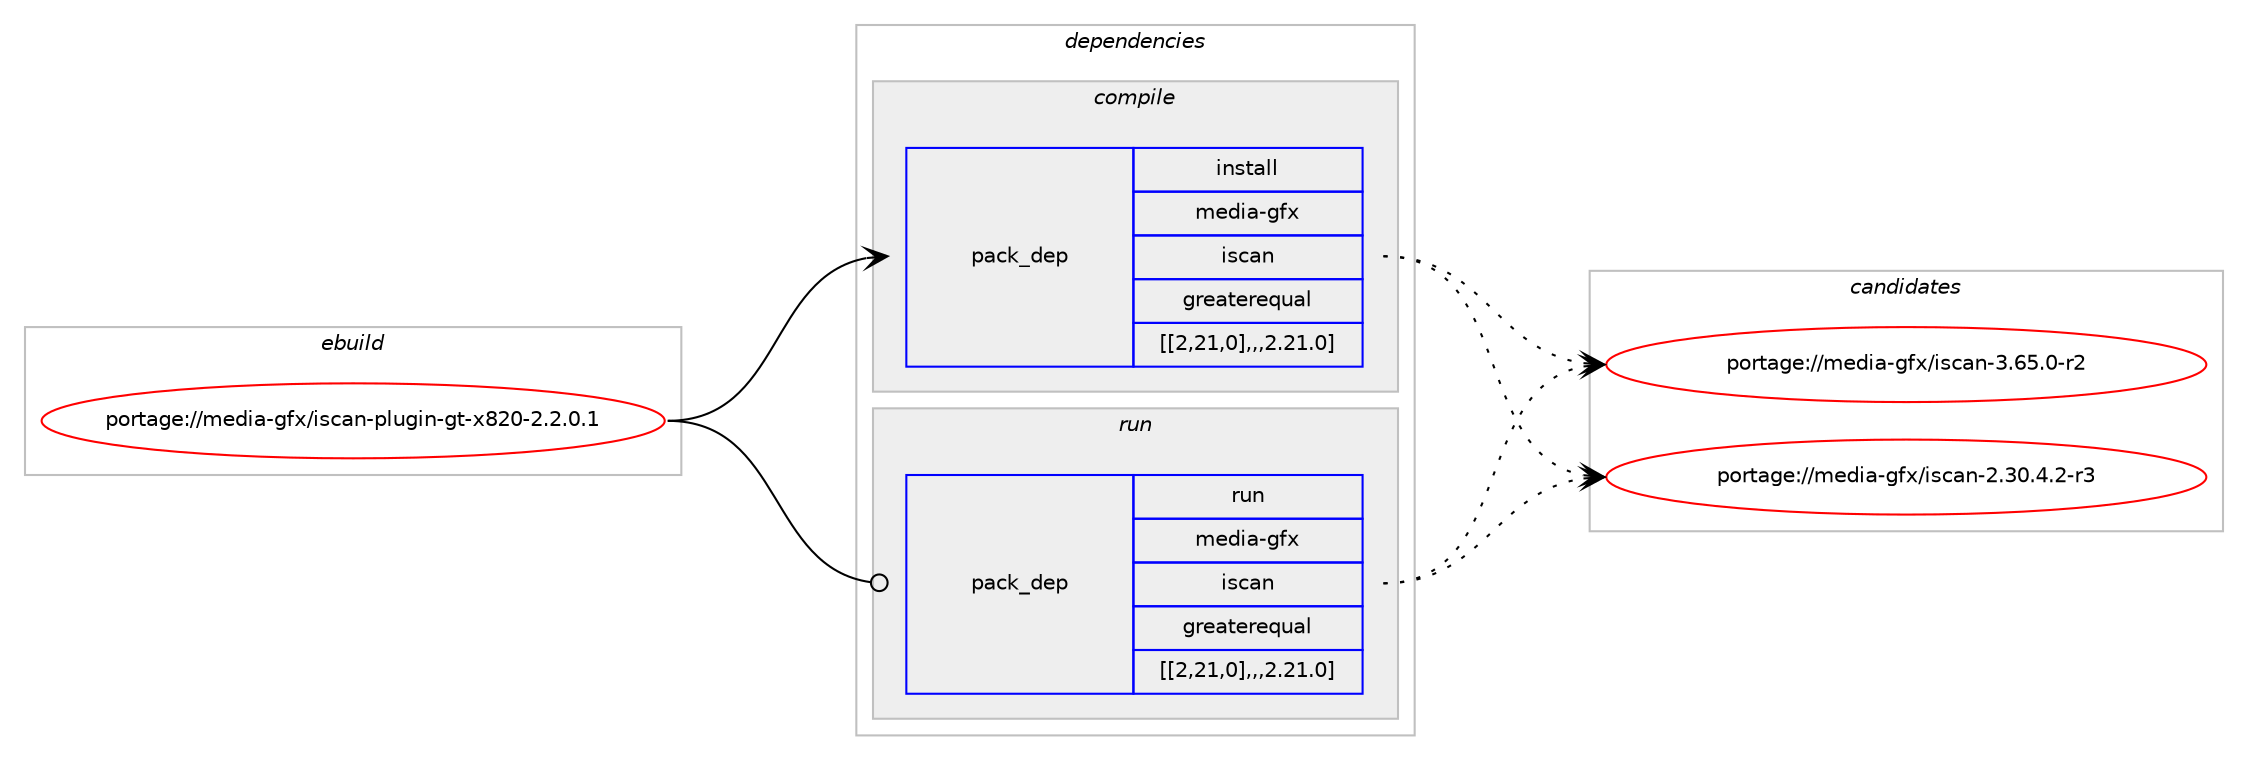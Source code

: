 digraph prolog {

# *************
# Graph options
# *************

newrank=true;
concentrate=true;
compound=true;
graph [rankdir=LR,fontname=Helvetica,fontsize=10,ranksep=1.5];#, ranksep=2.5, nodesep=0.2];
edge  [arrowhead=vee];
node  [fontname=Helvetica,fontsize=10];

# **********
# The ebuild
# **********

subgraph cluster_leftcol {
color=gray;
label=<<i>ebuild</i>>;
id [label="portage://media-gfx/iscan-plugin-gt-x820-2.2.0.1", color=red, width=4, href="../media-gfx/iscan-plugin-gt-x820-2.2.0.1.svg"];
}

# ****************
# The dependencies
# ****************

subgraph cluster_midcol {
color=gray;
label=<<i>dependencies</i>>;
subgraph cluster_compile {
fillcolor="#eeeeee";
style=filled;
label=<<i>compile</i>>;
subgraph pack227410 {
dependency306619 [label=<<TABLE BORDER="0" CELLBORDER="1" CELLSPACING="0" CELLPADDING="4" WIDTH="220"><TR><TD ROWSPAN="6" CELLPADDING="30">pack_dep</TD></TR><TR><TD WIDTH="110">install</TD></TR><TR><TD>media-gfx</TD></TR><TR><TD>iscan</TD></TR><TR><TD>greaterequal</TD></TR><TR><TD>[[2,21,0],,,2.21.0]</TD></TR></TABLE>>, shape=none, color=blue];
}
id:e -> dependency306619:w [weight=20,style="solid",arrowhead="vee"];
}
subgraph cluster_compileandrun {
fillcolor="#eeeeee";
style=filled;
label=<<i>compile and run</i>>;
}
subgraph cluster_run {
fillcolor="#eeeeee";
style=filled;
label=<<i>run</i>>;
subgraph pack227411 {
dependency306620 [label=<<TABLE BORDER="0" CELLBORDER="1" CELLSPACING="0" CELLPADDING="4" WIDTH="220"><TR><TD ROWSPAN="6" CELLPADDING="30">pack_dep</TD></TR><TR><TD WIDTH="110">run</TD></TR><TR><TD>media-gfx</TD></TR><TR><TD>iscan</TD></TR><TR><TD>greaterequal</TD></TR><TR><TD>[[2,21,0],,,2.21.0]</TD></TR></TABLE>>, shape=none, color=blue];
}
id:e -> dependency306620:w [weight=20,style="solid",arrowhead="odot"];
}
}

# **************
# The candidates
# **************

subgraph cluster_choices {
rank=same;
color=gray;
label=<<i>candidates</i>>;

subgraph choice227410 {
color=black;
nodesep=1;
choice1091011001059745103102120471051159997110455146545346484511450 [label="portage://media-gfx/iscan-3.65.0-r2", color=red, width=4,href="../media-gfx/iscan-3.65.0-r2.svg"];
choice10910110010597451031021204710511599971104550465148465246504511451 [label="portage://media-gfx/iscan-2.30.4.2-r3", color=red, width=4,href="../media-gfx/iscan-2.30.4.2-r3.svg"];
dependency306619:e -> choice1091011001059745103102120471051159997110455146545346484511450:w [style=dotted,weight="100"];
dependency306619:e -> choice10910110010597451031021204710511599971104550465148465246504511451:w [style=dotted,weight="100"];
}
subgraph choice227411 {
color=black;
nodesep=1;
choice1091011001059745103102120471051159997110455146545346484511450 [label="portage://media-gfx/iscan-3.65.0-r2", color=red, width=4,href="../media-gfx/iscan-3.65.0-r2.svg"];
choice10910110010597451031021204710511599971104550465148465246504511451 [label="portage://media-gfx/iscan-2.30.4.2-r3", color=red, width=4,href="../media-gfx/iscan-2.30.4.2-r3.svg"];
dependency306620:e -> choice1091011001059745103102120471051159997110455146545346484511450:w [style=dotted,weight="100"];
dependency306620:e -> choice10910110010597451031021204710511599971104550465148465246504511451:w [style=dotted,weight="100"];
}
}

}
